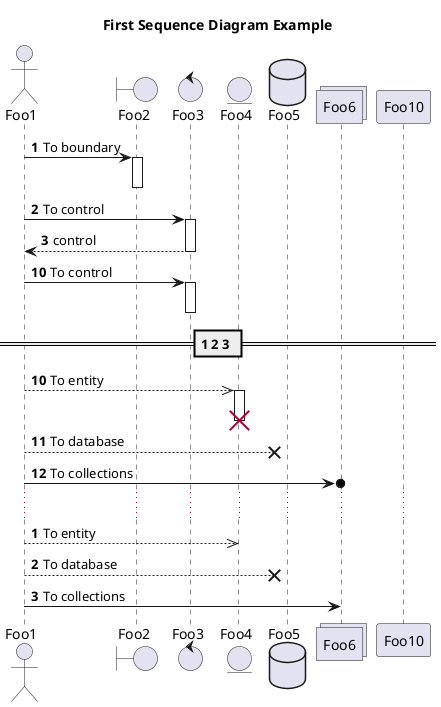 @startuml

title "First Sequence Diagram Example"

actor Foo1
boundary Foo2
control Foo3
entity Foo4
database Foo5
collections Foo6
participant Foo10

autonumber
Foo1 -> Foo2 : To boundary
activate Foo2
deactivate Foo2

Foo1 -> Foo3 ++ : To control
return control

autonumber 10
Foo1 -> Foo3 ++ : To control
deactivate Foo3
autonumber 10

== 1 2 3 ==
Foo1 -->> Foo4 ++ : To entity
destroy Foo4

Foo1 -->>x Foo5 : To database
Foo1 ->o Foo6 : To collections

...

autonumber
Foo1 -->> Foo4 : To entity
Foo1 -->>x Foo5 : To database
Foo1 -> Foo6 : To collections
@enduml


